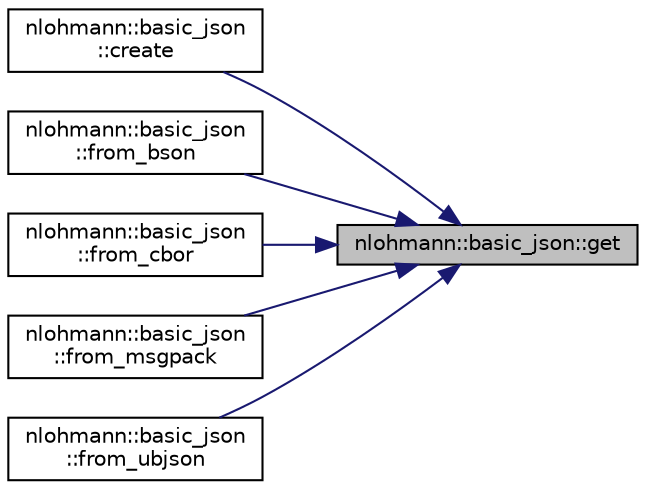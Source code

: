 digraph "nlohmann::basic_json::get"
{
 // LATEX_PDF_SIZE
  edge [fontname="Helvetica",fontsize="10",labelfontname="Helvetica",labelfontsize="10"];
  node [fontname="Helvetica",fontsize="10",shape=record];
  rankdir="RL";
  Node1 [label="nlohmann::basic_json::get",height=0.2,width=0.4,color="black", fillcolor="grey75", style="filled", fontcolor="black",tooltip="get special-case overload"];
  Node1 -> Node2 [dir="back",color="midnightblue",fontsize="10",style="solid",fontname="Helvetica"];
  Node2 [label="nlohmann::basic_json\l::create",height=0.2,width=0.4,color="black", fillcolor="white", style="filled",URL="$classnlohmann_1_1basic__json.html#a9a240441a9ebe4b15fe026da9726387c",tooltip="helper for exception-safe object creation"];
  Node1 -> Node3 [dir="back",color="midnightblue",fontsize="10",style="solid",fontname="Helvetica"];
  Node3 [label="nlohmann::basic_json\l::from_bson",height=0.2,width=0.4,color="black", fillcolor="white", style="filled",URL="$classnlohmann_1_1basic__json.html#a4821ebf91bfcd78804f2244b36d0c941",tooltip=" "];
  Node1 -> Node4 [dir="back",color="midnightblue",fontsize="10",style="solid",fontname="Helvetica"];
  Node4 [label="nlohmann::basic_json\l::from_cbor",height=0.2,width=0.4,color="black", fillcolor="white", style="filled",URL="$classnlohmann_1_1basic__json.html#a7d215b364e1a577144ad8e3c88abdc02",tooltip=" "];
  Node1 -> Node5 [dir="back",color="midnightblue",fontsize="10",style="solid",fontname="Helvetica"];
  Node5 [label="nlohmann::basic_json\l::from_msgpack",height=0.2,width=0.4,color="black", fillcolor="white", style="filled",URL="$classnlohmann_1_1basic__json.html#a8f8ac4fa2eacfaed6de7fa3534a87448",tooltip=" "];
  Node1 -> Node6 [dir="back",color="midnightblue",fontsize="10",style="solid",fontname="Helvetica"];
  Node6 [label="nlohmann::basic_json\l::from_ubjson",height=0.2,width=0.4,color="black", fillcolor="white", style="filled",URL="$classnlohmann_1_1basic__json.html#abb63bdea43116c02dc34f6834c547ff5",tooltip=" "];
}

